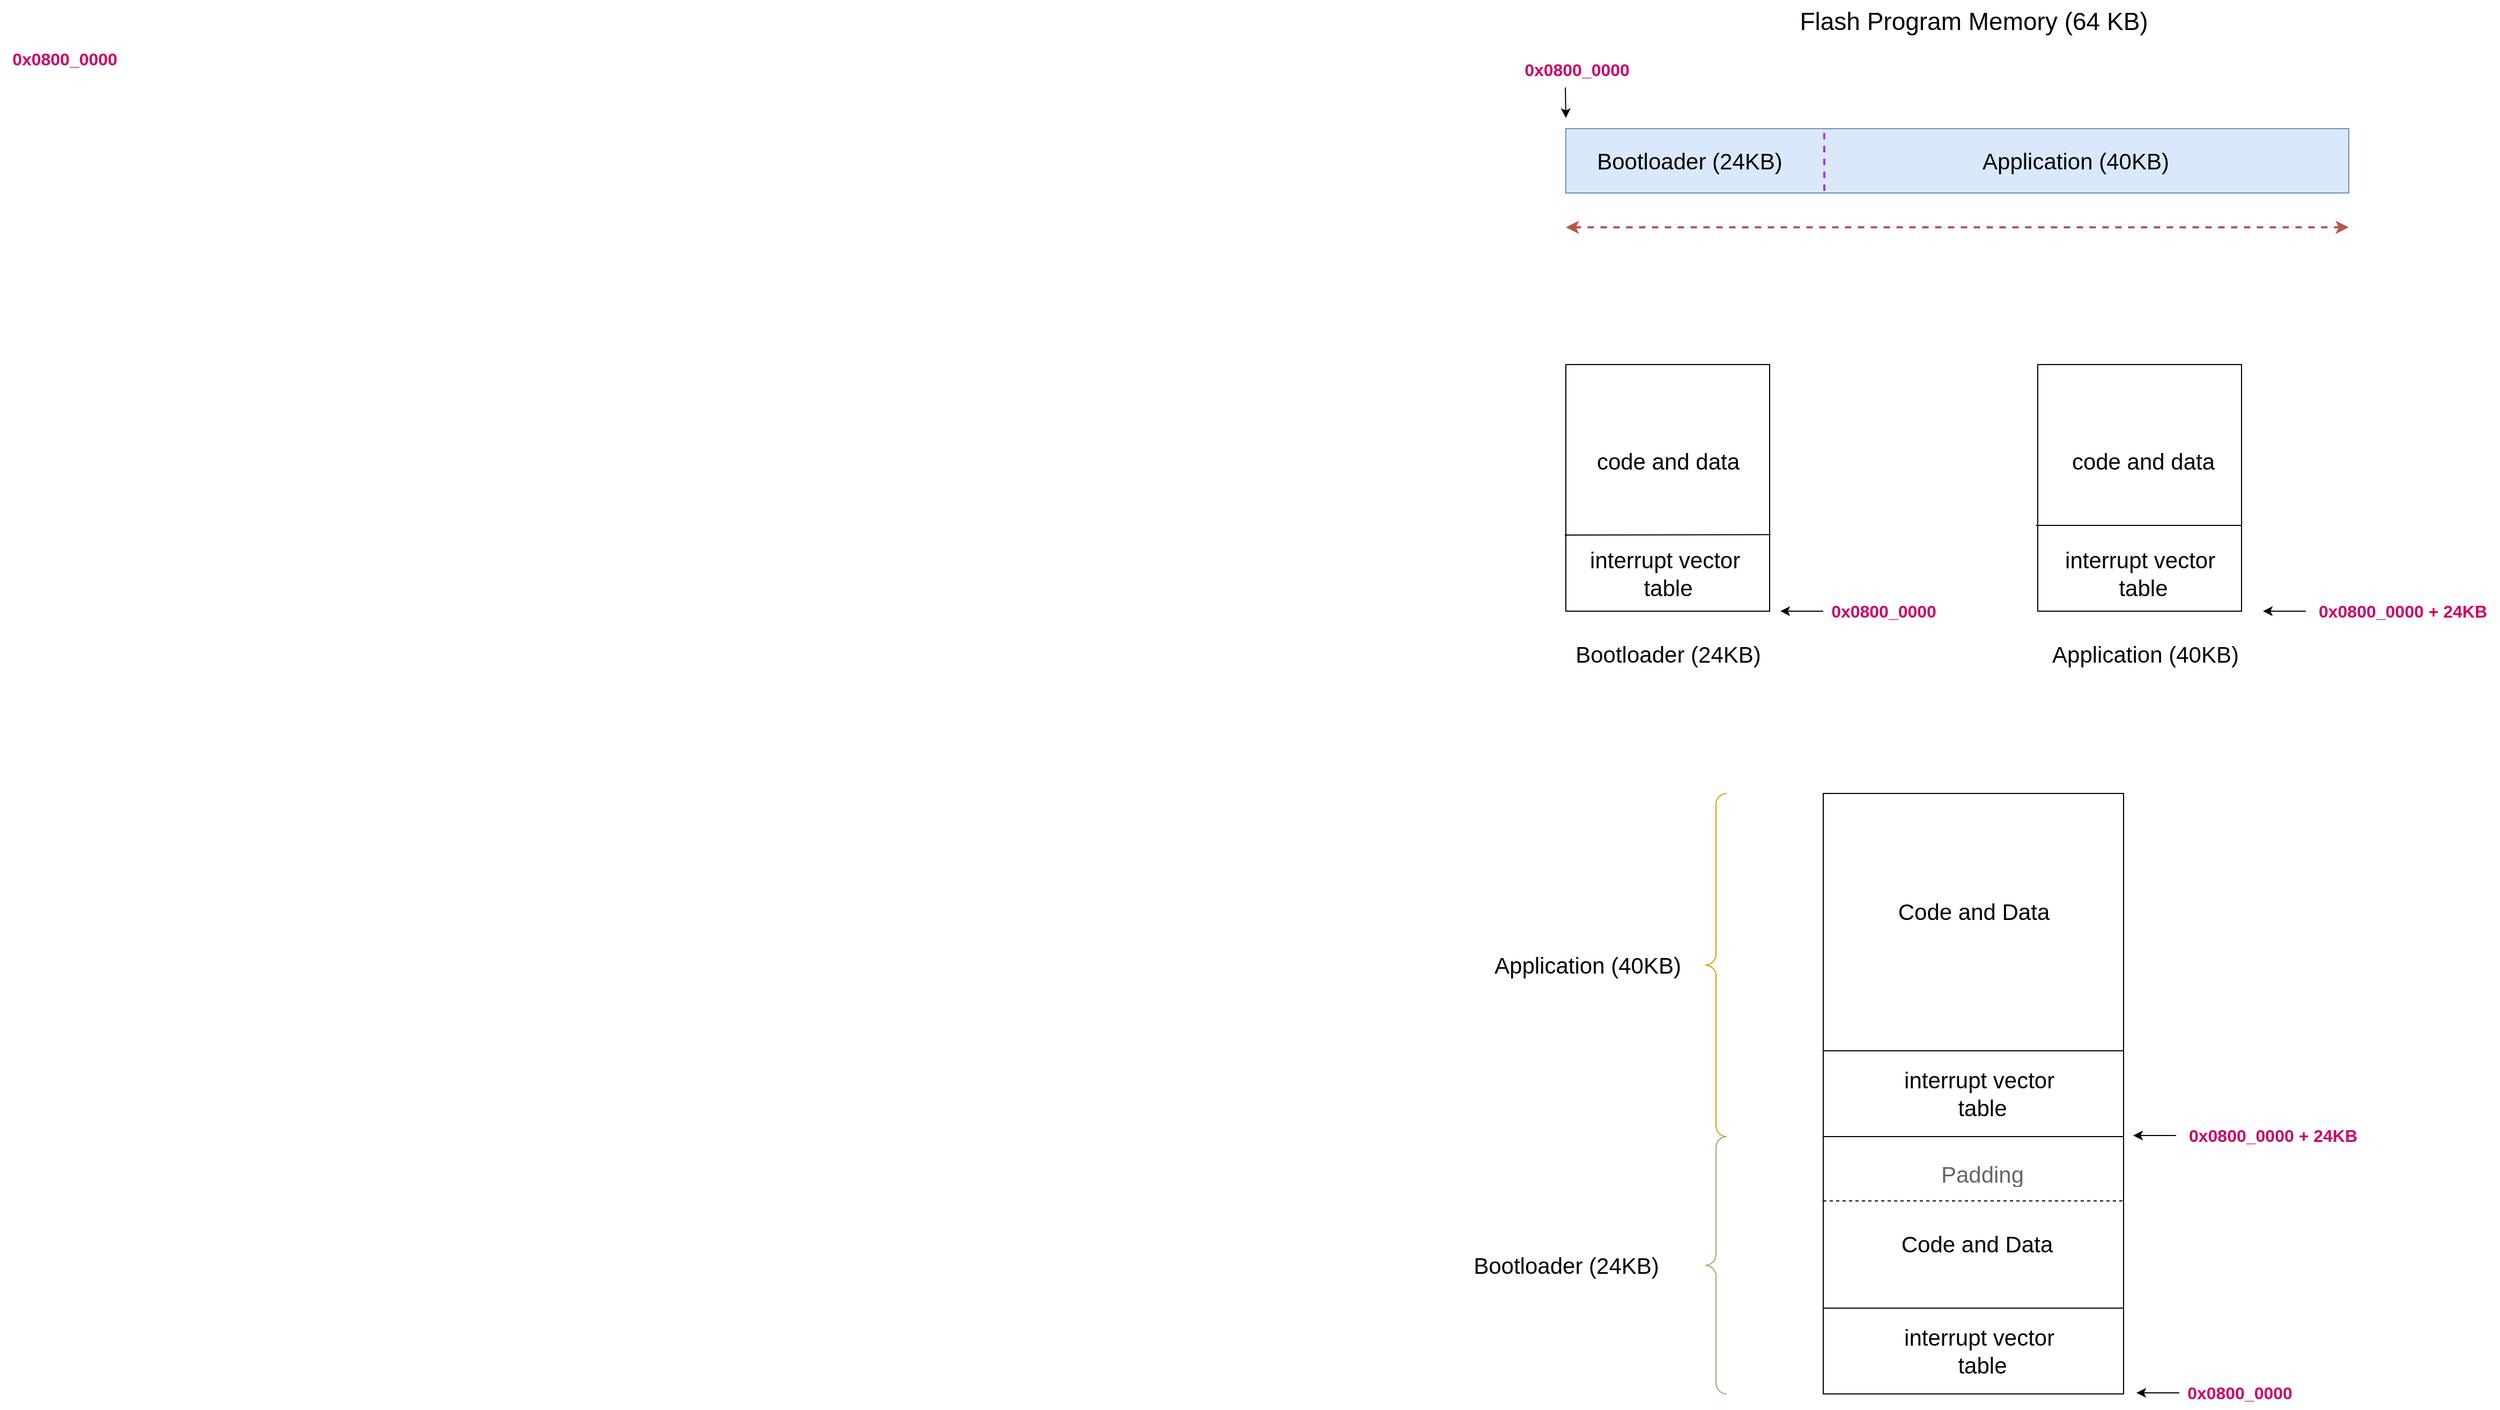 <mxfile>
    <diagram id="-qZcEqERdoHWS0cEBT_d" name="Page-1">
        <mxGraphModel dx="2879" dy="668" grid="1" gridSize="10" guides="1" tooltips="1" connect="1" arrows="1" fold="1" page="1" pageScale="1" pageWidth="850" pageHeight="1100" math="0" shadow="0">
            <root>
                <mxCell id="0"/>
                <mxCell id="1" parent="0"/>
                <mxCell id="7" value="" style="rounded=0;whiteSpace=wrap;html=1;fillColor=#dae8fc;strokeColor=#6c8ebf;" vertex="1" parent="1">
                    <mxGeometry x="80" y="260" width="730" height="60" as="geometry"/>
                </mxCell>
                <mxCell id="8" value="" style="endArrow=none;dashed=1;html=1;" edge="1" parent="1" target="7">
                    <mxGeometry width="50" height="50" relative="1" as="geometry">
                        <mxPoint x="480" y="320" as="sourcePoint"/>
                        <mxPoint x="530" y="270" as="targetPoint"/>
                    </mxGeometry>
                </mxCell>
                <mxCell id="9" value="" style="endArrow=classic;startArrow=classic;html=1;dashed=1;endSize=6;strokeWidth=2;fillColor=#f8cecc;strokeColor=#b85450;" edge="1" parent="1">
                    <mxGeometry width="50" height="50" relative="1" as="geometry">
                        <mxPoint x="80" y="352" as="sourcePoint"/>
                        <mxPoint x="810" y="352" as="targetPoint"/>
                    </mxGeometry>
                </mxCell>
                <mxCell id="10" value="Flash Program Memory (64 KB)" style="text;html=1;align=center;verticalAlign=middle;resizable=0;points=[];autosize=1;strokeColor=none;fillColor=none;strokeWidth=2;fontSize=23;" vertex="1" parent="1">
                    <mxGeometry x="285" y="140" width="350" height="40" as="geometry"/>
                </mxCell>
                <mxCell id="11" value="Bootloader (24KB)" style="text;html=1;align=center;verticalAlign=middle;resizable=0;points=[];autosize=1;strokeColor=none;fillColor=none;strokeWidth=2;fontSize=21;" vertex="1" parent="1">
                    <mxGeometry x="95" y="270" width="200" height="40" as="geometry"/>
                </mxCell>
                <mxCell id="12" value="Application (40KB)" style="text;html=1;align=center;verticalAlign=middle;resizable=0;points=[];autosize=1;strokeColor=none;fillColor=none;strokeWidth=2;fontSize=21;" vertex="1" parent="1">
                    <mxGeometry x="455" y="270" width="200" height="40" as="geometry"/>
                </mxCell>
                <mxCell id="14" value="" style="endArrow=none;html=1;entryX=0.33;entryY=0.013;entryDx=0;entryDy=0;entryPerimeter=0;strokeWidth=2;dashed=1;strokeColor=#9933FF;" edge="1" parent="1" target="7">
                    <mxGeometry width="50" height="50" relative="1" as="geometry">
                        <mxPoint x="321" y="318" as="sourcePoint"/>
                        <mxPoint x="530" y="270" as="targetPoint"/>
                    </mxGeometry>
                </mxCell>
                <mxCell id="15" value="0x0800_0000" style="text;html=1;align=center;verticalAlign=middle;resizable=0;points=[];autosize=1;strokeColor=none;fillColor=none;strokeWidth=2;fontSize=16;fontStyle=1;fontColor=#CC0066;" vertex="1" parent="1">
                    <mxGeometry x="30" y="190" width="120" height="30" as="geometry"/>
                </mxCell>
                <mxCell id="17" value="" style="endArrow=classic;html=1;exitX=0.413;exitY=1.053;exitDx=0;exitDy=0;exitPerimeter=0;" edge="1" parent="1" source="15">
                    <mxGeometry width="50" height="50" relative="1" as="geometry">
                        <mxPoint x="480" y="320" as="sourcePoint"/>
                        <mxPoint x="80" y="250" as="targetPoint"/>
                    </mxGeometry>
                </mxCell>
                <mxCell id="18" value="Bootloader (24KB)" style="text;html=1;align=center;verticalAlign=middle;resizable=0;points=[];autosize=1;strokeColor=none;fillColor=none;strokeWidth=2;fontSize=21;" vertex="1" parent="1">
                    <mxGeometry x="75" y="730" width="200" height="40" as="geometry"/>
                </mxCell>
                <mxCell id="19" value="Application (40KB)" style="text;html=1;align=center;verticalAlign=middle;resizable=0;points=[];autosize=1;strokeColor=none;fillColor=none;strokeWidth=2;fontSize=21;" vertex="1" parent="1">
                    <mxGeometry x="520" y="730" width="200" height="40" as="geometry"/>
                </mxCell>
                <mxCell id="20" value="" style="whiteSpace=wrap;html=1;" vertex="1" parent="1">
                    <mxGeometry x="80" y="480" width="190" height="230" as="geometry"/>
                </mxCell>
                <mxCell id="21" value="" style="whiteSpace=wrap;html=1;" vertex="1" parent="1">
                    <mxGeometry x="520" y="480" width="190" height="230" as="geometry"/>
                </mxCell>
                <mxCell id="22" value="interrupt vector&amp;nbsp;&lt;div&gt;table&lt;/div&gt;" style="text;html=1;align=center;verticalAlign=middle;resizable=0;points=[];autosize=1;strokeColor=none;fillColor=none;strokeWidth=2;fontSize=21;" vertex="1" parent="1">
                    <mxGeometry x="90" y="645" width="170" height="60" as="geometry"/>
                </mxCell>
                <mxCell id="23" value="interrupt vector&amp;nbsp;&lt;div&gt;table&lt;/div&gt;" style="text;html=1;align=center;verticalAlign=middle;resizable=0;points=[];autosize=1;strokeColor=none;fillColor=none;strokeWidth=2;fontSize=21;" vertex="1" parent="1">
                    <mxGeometry x="533" y="645" width="170" height="60" as="geometry"/>
                </mxCell>
                <mxCell id="24" value="" style="endArrow=none;html=1;exitX=1.004;exitY=0.72;exitDx=0;exitDy=0;exitPerimeter=0;" edge="1" parent="1">
                    <mxGeometry width="50" height="50" relative="1" as="geometry">
                        <mxPoint x="270.76" y="638.6" as="sourcePoint"/>
                        <mxPoint x="79" y="639" as="targetPoint"/>
                    </mxGeometry>
                </mxCell>
                <mxCell id="25" value="code and data" style="text;html=1;align=center;verticalAlign=middle;resizable=0;points=[];autosize=1;strokeColor=none;fillColor=none;strokeWidth=2;fontSize=21;" vertex="1" parent="1">
                    <mxGeometry x="95" y="550" width="160" height="40" as="geometry"/>
                </mxCell>
                <mxCell id="26" value="" style="endArrow=none;html=1;exitX=1.004;exitY=0.72;exitDx=0;exitDy=0;exitPerimeter=0;" edge="1" parent="1">
                    <mxGeometry width="50" height="50" relative="1" as="geometry">
                        <mxPoint x="710" y="630.0" as="sourcePoint"/>
                        <mxPoint x="518.24" y="630.0" as="targetPoint"/>
                    </mxGeometry>
                </mxCell>
                <mxCell id="27" value="code and data" style="text;html=1;align=center;verticalAlign=middle;resizable=0;points=[];autosize=1;strokeColor=none;fillColor=none;strokeWidth=2;fontSize=21;" vertex="1" parent="1">
                    <mxGeometry x="538" y="550" width="160" height="40" as="geometry"/>
                </mxCell>
                <mxCell id="29" value="0x0800_0000" style="text;html=1;align=center;verticalAlign=middle;resizable=0;points=[];autosize=1;strokeColor=none;fillColor=none;strokeWidth=2;fontSize=16;fontStyle=1;fontColor=#CC0066;" vertex="1" parent="1">
                    <mxGeometry x="316" y="695" width="120" height="30" as="geometry"/>
                </mxCell>
                <mxCell id="30" value="" style="endArrow=classic;html=1;" edge="1" parent="1">
                    <mxGeometry width="50" height="50" relative="1" as="geometry">
                        <mxPoint x="320" y="710" as="sourcePoint"/>
                        <mxPoint x="280" y="710" as="targetPoint"/>
                    </mxGeometry>
                </mxCell>
                <mxCell id="32" value="0x0800_0000 + 24KB" style="text;html=1;align=center;verticalAlign=middle;resizable=0;points=[];autosize=1;strokeColor=none;fillColor=none;strokeWidth=2;fontSize=16;fontStyle=1;fontColor=#CC0066;" vertex="1" parent="1">
                    <mxGeometry x="770" y="695" width="180" height="30" as="geometry"/>
                </mxCell>
                <mxCell id="33" value="" style="endArrow=classic;html=1;" edge="1" parent="1">
                    <mxGeometry width="50" height="50" relative="1" as="geometry">
                        <mxPoint x="770" y="710" as="sourcePoint"/>
                        <mxPoint x="730" y="710" as="targetPoint"/>
                    </mxGeometry>
                </mxCell>
                <mxCell id="42" value="0x0800_0000" style="text;html=1;align=center;verticalAlign=middle;resizable=0;points=[];autosize=1;strokeColor=none;fillColor=none;strokeWidth=2;fontSize=16;fontStyle=1;fontColor=#CC0066;" vertex="1" parent="1">
                    <mxGeometry x="648" y="1424" width="120" height="30" as="geometry"/>
                </mxCell>
                <mxCell id="43" value="" style="endArrow=classic;html=1;" edge="1" parent="1">
                    <mxGeometry width="50" height="50" relative="1" as="geometry">
                        <mxPoint x="652" y="1439" as="sourcePoint"/>
                        <mxPoint x="612" y="1439" as="targetPoint"/>
                    </mxGeometry>
                </mxCell>
                <mxCell id="44" value="0x0800_0000 + 24KB" style="text;html=1;align=center;verticalAlign=middle;resizable=0;points=[];autosize=1;strokeColor=none;fillColor=none;strokeWidth=2;fontSize=16;fontStyle=1;fontColor=#CC0066;" vertex="1" parent="1">
                    <mxGeometry x="649" y="1184" width="180" height="30" as="geometry"/>
                </mxCell>
                <mxCell id="45" value="" style="endArrow=classic;html=1;" edge="1" parent="1">
                    <mxGeometry width="50" height="50" relative="1" as="geometry">
                        <mxPoint x="649" y="1199" as="sourcePoint"/>
                        <mxPoint x="609" y="1199" as="targetPoint"/>
                    </mxGeometry>
                </mxCell>
                <mxCell id="51" value="0x0800_0000" style="text;html=1;align=center;verticalAlign=middle;resizable=0;points=[];autosize=1;strokeColor=none;fillColor=none;strokeWidth=2;fontSize=16;fontStyle=1;fontColor=#CC0066;" vertex="1" parent="1">
                    <mxGeometry x="-1380" y="180" width="120" height="30" as="geometry"/>
                </mxCell>
                <mxCell id="52" value="" style="labelPosition=right;align=left;strokeWidth=1;shape=mxgraph.mockup.markup.curlyBrace;html=1;shadow=0;dashed=0;strokeColor=#d79b00;direction=north;fillColor=#ffe6cc;" vertex="1" parent="1">
                    <mxGeometry x="210" y="880" width="20" height="320" as="geometry"/>
                </mxCell>
                <mxCell id="53" value="" style="group" vertex="1" connectable="0" parent="1">
                    <mxGeometry x="320" y="880" width="280" height="560" as="geometry"/>
                </mxCell>
                <mxCell id="34" value="" style="rounded=0;whiteSpace=wrap;html=1;" vertex="1" parent="53">
                    <mxGeometry width="280" height="560" as="geometry"/>
                </mxCell>
                <mxCell id="36" value="" style="endArrow=none;html=1;exitX=-0.001;exitY=0.837;exitDx=0;exitDy=0;exitPerimeter=0;" edge="1" parent="53">
                    <mxGeometry width="50" height="50" relative="1" as="geometry">
                        <mxPoint y="320" as="sourcePoint"/>
                        <mxPoint x="280" y="320" as="targetPoint"/>
                    </mxGeometry>
                </mxCell>
                <mxCell id="38" value="" style="endArrow=none;html=1;exitX=-0.001;exitY=0.837;exitDx=0;exitDy=0;exitPerimeter=0;dashed=1;" edge="1" parent="53">
                    <mxGeometry width="50" height="50" relative="1" as="geometry">
                        <mxPoint y="380" as="sourcePoint"/>
                        <mxPoint x="280" y="380" as="targetPoint"/>
                    </mxGeometry>
                </mxCell>
                <mxCell id="40" value="" style="endArrow=none;html=1;exitX=-0.001;exitY=0.837;exitDx=0;exitDy=0;exitPerimeter=0;" edge="1" parent="53">
                    <mxGeometry width="50" height="50" relative="1" as="geometry">
                        <mxPoint y="240" as="sourcePoint"/>
                        <mxPoint x="280" y="240" as="targetPoint"/>
                    </mxGeometry>
                </mxCell>
                <mxCell id="41" value="" style="endArrow=none;html=1;exitX=-0.001;exitY=0.837;exitDx=0;exitDy=0;exitPerimeter=0;" edge="1" parent="53">
                    <mxGeometry width="50" height="50" relative="1" as="geometry">
                        <mxPoint y="480" as="sourcePoint"/>
                        <mxPoint x="280" y="480" as="targetPoint"/>
                    </mxGeometry>
                </mxCell>
                <mxCell id="46" value="interrupt vector&amp;nbsp;&lt;div&gt;table&lt;/div&gt;" style="text;html=1;align=center;verticalAlign=middle;resizable=0;points=[];autosize=1;strokeColor=none;fillColor=none;strokeWidth=2;fontSize=21;" vertex="1" parent="53">
                    <mxGeometry x="63" y="250" width="170" height="60" as="geometry"/>
                </mxCell>
                <mxCell id="47" value="interrupt vector&amp;nbsp;&lt;div&gt;table&lt;/div&gt;" style="text;html=1;align=center;verticalAlign=middle;resizable=0;points=[];autosize=1;strokeColor=none;fillColor=none;strokeWidth=2;fontSize=21;" vertex="1" parent="53">
                    <mxGeometry x="63" y="490" width="170" height="60" as="geometry"/>
                </mxCell>
                <mxCell id="48" value="Code and Data" style="text;html=1;align=center;verticalAlign=middle;resizable=0;points=[];autosize=1;strokeColor=none;fillColor=none;strokeWidth=2;fontSize=21;" vertex="1" parent="53">
                    <mxGeometry x="63" y="400" width="160" height="40" as="geometry"/>
                </mxCell>
                <mxCell id="49" value="Padding" style="text;html=1;align=center;verticalAlign=middle;resizable=0;points=[];autosize=1;strokeColor=none;fillColor=none;strokeWidth=2;fontSize=21;rounded=0;textOpacity=60;" vertex="1" parent="53">
                    <mxGeometry x="98" y="335" width="100" height="40" as="geometry"/>
                </mxCell>
                <mxCell id="50" value="Code and Data" style="text;html=1;align=center;verticalAlign=middle;resizable=0;points=[];autosize=1;strokeColor=none;fillColor=none;strokeWidth=2;fontSize=21;" vertex="1" parent="53">
                    <mxGeometry x="60" y="90" width="160" height="40" as="geometry"/>
                </mxCell>
                <mxCell id="54" value="" style="labelPosition=right;align=left;strokeWidth=1;shape=mxgraph.mockup.markup.curlyBrace;html=1;shadow=0;dashed=0;strokeColor=#82b366;direction=north;fillColor=#d5e8d4;" vertex="1" parent="1">
                    <mxGeometry x="210" y="1200" width="20" height="240" as="geometry"/>
                </mxCell>
                <mxCell id="55" value="Bootloader (24KB)" style="text;html=1;align=center;verticalAlign=middle;resizable=0;points=[];autosize=1;strokeColor=none;fillColor=none;strokeWidth=2;fontSize=21;" vertex="1" parent="1">
                    <mxGeometry x="-20" y="1300" width="200" height="40" as="geometry"/>
                </mxCell>
                <mxCell id="56" value="Application (40KB)" style="text;html=1;align=center;verticalAlign=middle;resizable=0;points=[];autosize=1;strokeColor=none;fillColor=none;strokeWidth=2;fontSize=21;" vertex="1" parent="1">
                    <mxGeometry y="1020" width="200" height="40" as="geometry"/>
                </mxCell>
            </root>
        </mxGraphModel>
    </diagram>
</mxfile>
